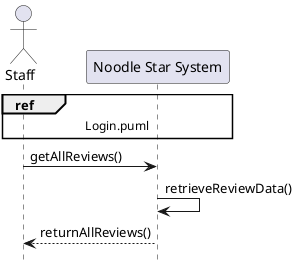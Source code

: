 @startuml
hide footbox
actor Staff
participant "Noodle Star System" as System


ref over Staff, System : Login.puml

Staff -> System: getAllReviews()
System -> System: retrieveReviewData()
System --> Staff: returnAllReviews()

@enduml
